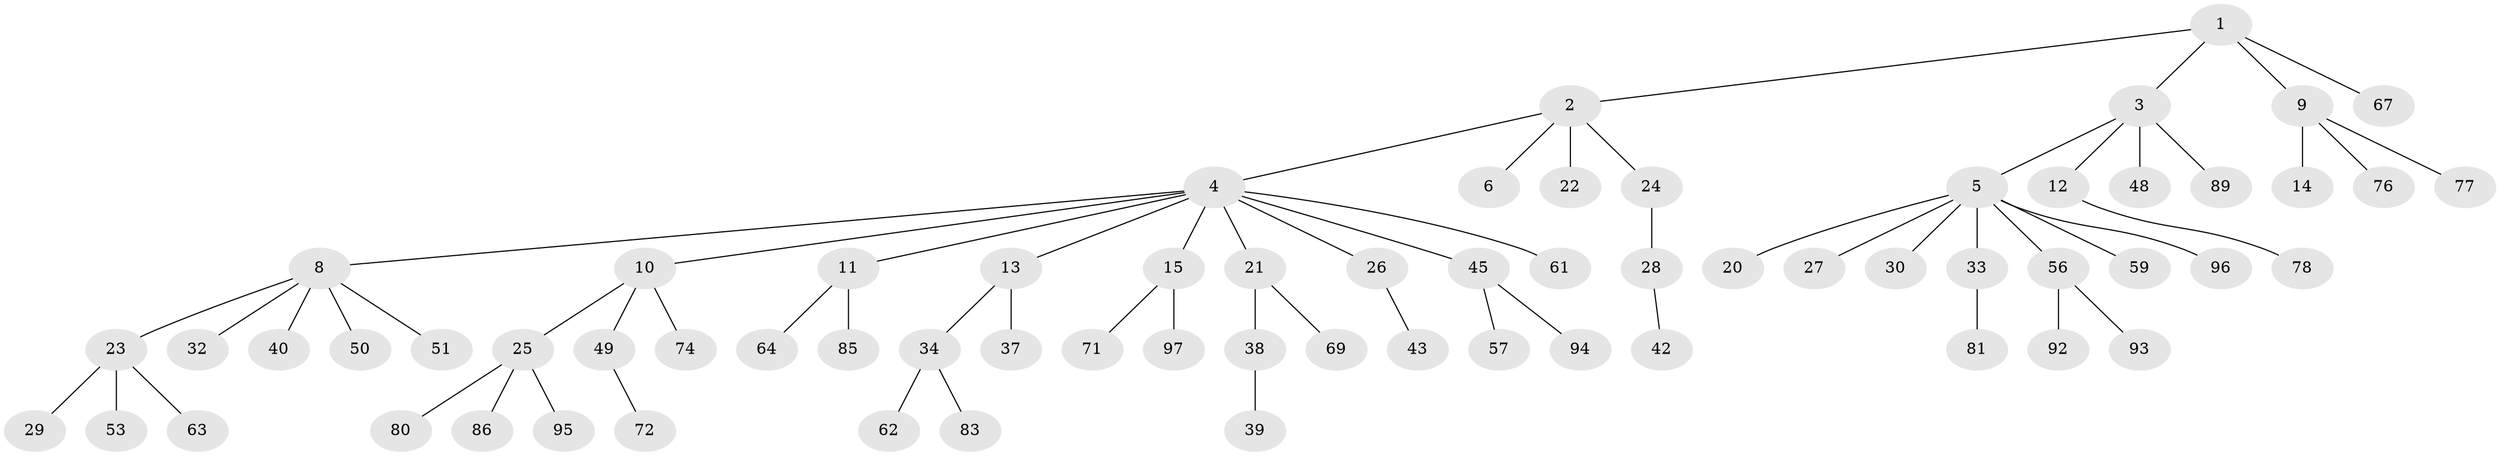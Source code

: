 // original degree distribution, {4: 0.06060606060606061, 6: 0.020202020202020204, 5: 0.020202020202020204, 8: 0.010101010101010102, 7: 0.010101010101010102, 1: 0.48484848484848486, 3: 0.09090909090909091, 2: 0.30303030303030304}
// Generated by graph-tools (version 1.1) at 2025/42/03/06/25 10:42:05]
// undirected, 67 vertices, 66 edges
graph export_dot {
graph [start="1"]
  node [color=gray90,style=filled];
  1 [super="+54"];
  2 [super="+88"];
  3 [super="+31"];
  4 [super="+7"];
  5 [super="+19"];
  6;
  8 [super="+44"];
  9 [super="+18"];
  10 [super="+16"];
  11 [super="+36"];
  12;
  13 [super="+52"];
  14 [super="+82"];
  15 [super="+17"];
  20 [super="+35"];
  21 [super="+60"];
  22 [super="+65"];
  23 [super="+46"];
  24 [super="+99"];
  25 [super="+87"];
  26;
  27;
  28;
  29;
  30;
  32;
  33;
  34 [super="+84"];
  37 [super="+58"];
  38;
  39 [super="+41"];
  40;
  42;
  43 [super="+75"];
  45 [super="+47"];
  48;
  49;
  50;
  51 [super="+55"];
  53;
  56 [super="+91"];
  57 [super="+73"];
  59 [super="+90"];
  61;
  62 [super="+66"];
  63 [super="+68"];
  64;
  67;
  69 [super="+70"];
  71;
  72 [super="+79"];
  74;
  76;
  77;
  78;
  80;
  81;
  83;
  85;
  86;
  89;
  92;
  93;
  94;
  95 [super="+98"];
  96;
  97;
  1 -- 2;
  1 -- 3;
  1 -- 9;
  1 -- 67;
  2 -- 4;
  2 -- 6;
  2 -- 22;
  2 -- 24;
  3 -- 5;
  3 -- 12;
  3 -- 89;
  3 -- 48;
  4 -- 8;
  4 -- 10;
  4 -- 13;
  4 -- 15;
  4 -- 21;
  4 -- 61;
  4 -- 26;
  4 -- 11;
  4 -- 45;
  5 -- 27;
  5 -- 30;
  5 -- 33;
  5 -- 56;
  5 -- 59;
  5 -- 96;
  5 -- 20;
  8 -- 23;
  8 -- 32;
  8 -- 40;
  8 -- 50;
  8 -- 51;
  9 -- 14;
  9 -- 77;
  9 -- 76;
  10 -- 74;
  10 -- 25;
  10 -- 49;
  11 -- 64;
  11 -- 85;
  12 -- 78;
  13 -- 34;
  13 -- 37;
  15 -- 71;
  15 -- 97;
  21 -- 38;
  21 -- 69;
  23 -- 29;
  23 -- 53;
  23 -- 63;
  24 -- 28;
  25 -- 80;
  25 -- 86;
  25 -- 95;
  26 -- 43;
  28 -- 42;
  33 -- 81;
  34 -- 62;
  34 -- 83;
  38 -- 39;
  45 -- 57;
  45 -- 94;
  49 -- 72;
  56 -- 92;
  56 -- 93;
}
